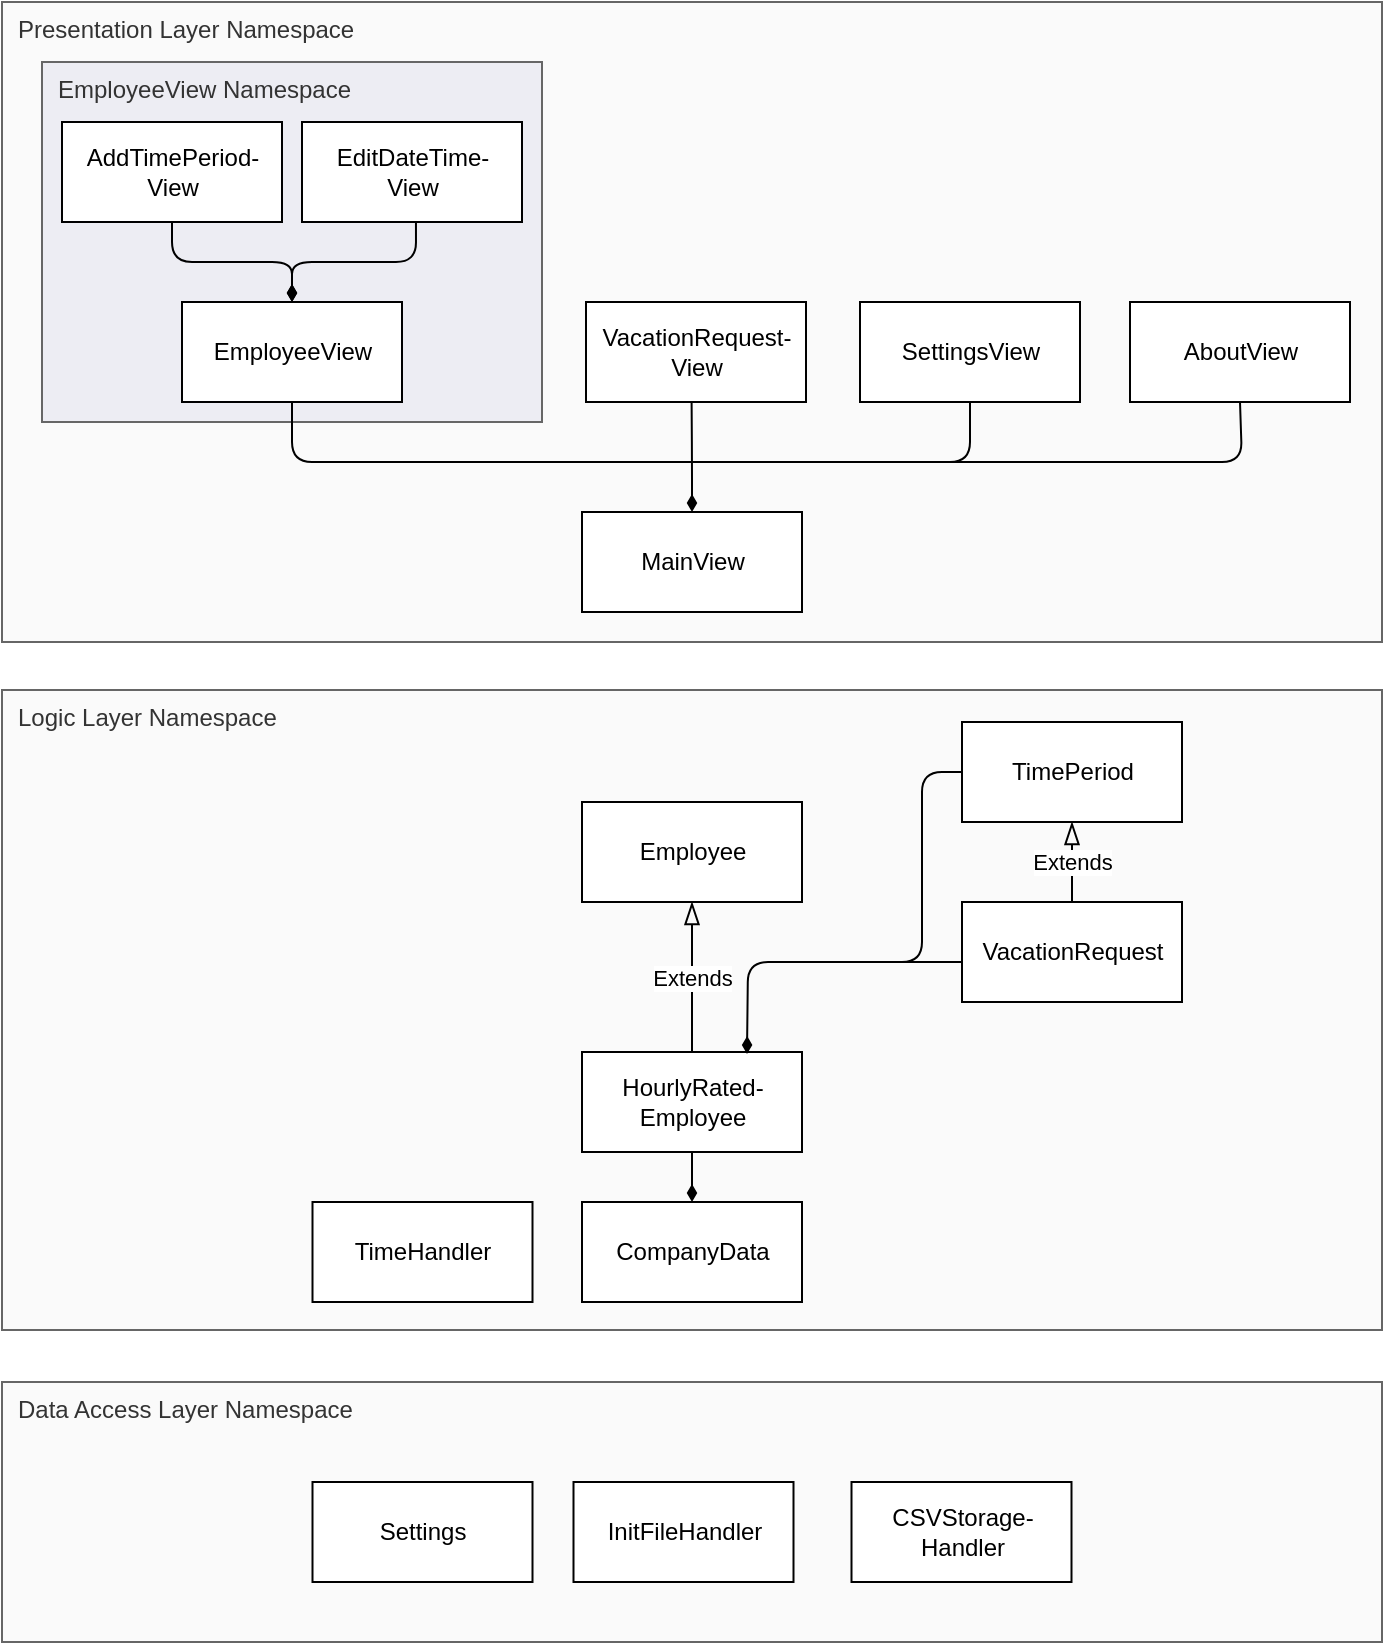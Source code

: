 <mxfile version="19.0.3" type="device"><diagram id="Iw4yHucwecaeY5Cw1xqm" name="Architektur"><mxGraphModel dx="1574" dy="1236" grid="1" gridSize="10" guides="1" tooltips="1" connect="1" arrows="1" fold="1" page="1" pageScale="1" pageWidth="827" pageHeight="1169" math="0" shadow="0"><root><mxCell id="0"/><mxCell id="1" parent="0"/><mxCell id="14" value="Presentation Layer Namespace" style="html=1;align=left;verticalAlign=top;fillColor=#FAFAFA;strokeColor=#666666;fontColor=#333333;spacingLeft=6;connectable=0;allowArrows=0;" parent="1" vertex="1"><mxGeometry x="69" y="175" width="690" height="320" as="geometry"/></mxCell><mxCell id="24" value="" style="edgeStyle=none;html=1;exitX=0.5;exitY=0;exitDx=0;exitDy=0;entryX=0.48;entryY=0.987;entryDx=0;entryDy=0;entryPerimeter=0;startArrow=diamondThin;startFill=1;endArrow=none;endFill=0;" parent="1" source="6" target="10" edge="1"><mxGeometry relative="1" as="geometry"><mxPoint x="429" y="405" as="targetPoint"/><Array as="points"><mxPoint x="414" y="405"/></Array></mxGeometry></mxCell><mxCell id="6" value="MainView" style="html=1;" parent="1" vertex="1"><mxGeometry x="359" y="430" width="110" height="50" as="geometry"/></mxCell><mxCell id="7" value="AboutView" style="html=1;" parent="1" vertex="1"><mxGeometry x="633" y="325" width="110" height="50" as="geometry"/></mxCell><mxCell id="8" value="SettingsView" style="html=1;" parent="1" vertex="1"><mxGeometry x="498" y="325" width="110" height="50" as="geometry"/></mxCell><mxCell id="10" value="VacationRequest-&lt;br&gt;View" style="html=1;" parent="1" vertex="1"><mxGeometry x="361" y="325" width="110" height="50" as="geometry"/></mxCell><mxCell id="16" value="EmployeeView Namespace" style="html=1;align=left;verticalAlign=top;fillColor=#EDEDF3;fontColor=#333333;strokeColor=#666666;spacingLeft=6;allowArrows=0;connectable=0;" parent="1" vertex="1"><mxGeometry x="89" y="205" width="250" height="180" as="geometry"/></mxCell><mxCell id="11" value="EmployeeView" style="html=1;" parent="1" vertex="1"><mxGeometry x="159" y="325" width="110" height="50" as="geometry"/></mxCell><mxCell id="12" value="AddTimePeriod-&lt;br&gt;View" style="html=1;" parent="1" vertex="1"><mxGeometry x="99" y="235" width="110" height="50" as="geometry"/></mxCell><mxCell id="13" value="EditDateTime-&lt;br&gt;View" style="html=1;" parent="1" vertex="1"><mxGeometry x="219" y="235" width="110" height="50" as="geometry"/></mxCell><mxCell id="18" value="AboutView" style="html=1;" parent="1" vertex="1"><mxGeometry x="159" y="325" width="110" height="50" as="geometry"/></mxCell><mxCell id="19" value="SettingsView" style="html=1;" parent="1" vertex="1"><mxGeometry x="159" y="325" width="110" height="50" as="geometry"/></mxCell><mxCell id="20" value="EmployeeView" style="html=1;" parent="1" vertex="1"><mxGeometry x="159" y="325" width="110" height="50" as="geometry"/></mxCell><mxCell id="27" value="" style="endArrow=none;html=1;entryX=0.5;entryY=1;entryDx=0;entryDy=0;" parent="1" target="8" edge="1"><mxGeometry width="50" height="50" relative="1" as="geometry"><mxPoint x="409" y="405" as="sourcePoint"/><mxPoint x="549" y="405" as="targetPoint"/><Array as="points"><mxPoint x="553" y="405"/></Array></mxGeometry></mxCell><mxCell id="28" value="" style="endArrow=none;html=1;" parent="1" edge="1"><mxGeometry width="50" height="50" relative="1" as="geometry"><mxPoint x="309" y="405" as="sourcePoint"/><mxPoint x="419" y="405" as="targetPoint"/></mxGeometry></mxCell><mxCell id="29" value="" style="endArrow=none;html=1;exitX=0.5;exitY=1;exitDx=0;exitDy=0;" parent="1" source="20" edge="1"><mxGeometry width="50" height="50" relative="1" as="geometry"><mxPoint x="199" y="405" as="sourcePoint"/><mxPoint x="419" y="405" as="targetPoint"/><Array as="points"><mxPoint x="214" y="405"/></Array></mxGeometry></mxCell><mxCell id="30" value="" style="endArrow=none;html=1;entryX=0.5;entryY=1;entryDx=0;entryDy=0;" parent="1" target="7" edge="1"><mxGeometry width="50" height="50" relative="1" as="geometry"><mxPoint x="539" y="405" as="sourcePoint"/><mxPoint x="699" y="415" as="targetPoint"/><Array as="points"><mxPoint x="689" y="405"/></Array></mxGeometry></mxCell><mxCell id="31" value="" style="edgeStyle=none;html=1;startArrow=diamondThin;startFill=1;endArrow=none;endFill=0;entryX=0.518;entryY=1.008;entryDx=0;entryDy=0;entryPerimeter=0;" parent="1" source="20" target="13" edge="1"><mxGeometry relative="1" as="geometry"><mxPoint x="424" y="440" as="sourcePoint"/><mxPoint x="423.8" y="384.35" as="targetPoint"/><Array as="points"><mxPoint x="214" y="305"/><mxPoint x="276" y="305"/></Array></mxGeometry></mxCell><mxCell id="32" value="" style="edgeStyle=none;html=1;startArrow=diamondThin;startFill=1;endArrow=none;endFill=0;entryX=0.5;entryY=1;entryDx=0;entryDy=0;exitX=0.5;exitY=0;exitDx=0;exitDy=0;" parent="1" source="20" target="12" edge="1"><mxGeometry relative="1" as="geometry"><mxPoint x="224" y="335" as="sourcePoint"/><mxPoint x="285.98" y="295.4" as="targetPoint"/><Array as="points"><mxPoint x="214" y="305"/><mxPoint x="154" y="305"/></Array></mxGeometry></mxCell><mxCell id="33" value="Logic Layer Namespace" style="html=1;align=left;verticalAlign=top;fillColor=#FAFAFA;strokeColor=#666666;fontColor=#333333;spacingLeft=6;connectable=0;allowArrows=0;" parent="1" vertex="1"><mxGeometry x="69" y="519" width="690" height="320" as="geometry"/></mxCell><mxCell id="34" value="CompanyData" style="html=1;" parent="1" vertex="1"><mxGeometry x="359" y="775" width="110" height="50" as="geometry"/></mxCell><mxCell id="35" value="HourlyRated-&lt;br&gt;Employee" style="html=1;" parent="1" vertex="1"><mxGeometry x="359" y="700" width="110" height="50" as="geometry"/></mxCell><mxCell id="36" value="Employee" style="html=1;" parent="1" vertex="1"><mxGeometry x="359" y="575" width="110" height="50" as="geometry"/></mxCell><mxCell id="37" value="TimePeriod" style="html=1;" parent="1" vertex="1"><mxGeometry x="549" y="535" width="110" height="50" as="geometry"/></mxCell><mxCell id="38" value="VacationRequest" style="html=1;" parent="1" vertex="1"><mxGeometry x="549" y="625" width="110" height="50" as="geometry"/></mxCell><mxCell id="39" value="" style="edgeStyle=none;html=1;exitX=0.5;exitY=0;exitDx=0;exitDy=0;startArrow=diamondThin;startFill=1;endArrow=none;endFill=0;entryX=0.5;entryY=1;entryDx=0;entryDy=0;" parent="1" source="34" target="35" edge="1"><mxGeometry relative="1" as="geometry"><mxPoint x="424" y="440" as="sourcePoint"/><mxPoint x="459" y="685" as="targetPoint"/><Array as="points"/></mxGeometry></mxCell><mxCell id="40" value="Extends" style="endArrow=blockThin;endSize=9;endFill=0;html=1;exitX=0.5;exitY=0;exitDx=0;exitDy=0;entryX=0.5;entryY=1;entryDx=0;entryDy=0;" parent="1" source="35" target="36" edge="1"><mxGeometry width="160" relative="1" as="geometry"><mxPoint x="359" y="715" as="sourcePoint"/><mxPoint x="519" y="715" as="targetPoint"/></mxGeometry></mxCell><mxCell id="41" value="" style="edgeStyle=none;html=1;exitX=0.75;exitY=0;exitDx=0;exitDy=0;startArrow=diamondThin;startFill=1;endArrow=none;endFill=0;" parent="1" edge="1"><mxGeometry relative="1" as="geometry"><mxPoint x="441.5" y="701" as="sourcePoint"/><mxPoint x="549" y="655" as="targetPoint"/><Array as="points"><mxPoint x="442" y="655"/></Array></mxGeometry></mxCell><mxCell id="42" value="" style="endArrow=none;html=1;endSize=9;entryX=0;entryY=0.5;entryDx=0;entryDy=0;" parent="1" target="37" edge="1"><mxGeometry width="50" height="50" relative="1" as="geometry"><mxPoint x="489" y="655" as="sourcePoint"/><mxPoint x="539" y="555" as="targetPoint"/><Array as="points"><mxPoint x="529" y="655"/><mxPoint x="529" y="560"/></Array></mxGeometry></mxCell><mxCell id="43" value="Extends" style="endArrow=blockThin;endSize=9;endFill=0;html=1;exitX=0.5;exitY=0;exitDx=0;exitDy=0;entryX=0.5;entryY=1;entryDx=0;entryDy=0;" parent="1" source="38" target="37" edge="1"><mxGeometry width="160" relative="1" as="geometry"><mxPoint x="424" y="710" as="sourcePoint"/><mxPoint x="424" y="635" as="targetPoint"/></mxGeometry></mxCell><mxCell id="46" value="TimeHandler" style="html=1;" parent="1" vertex="1"><mxGeometry x="224.25" y="775" width="110" height="50" as="geometry"/></mxCell><mxCell id="47" value="Data Access Layer Namespace" style="html=1;align=left;verticalAlign=top;fillColor=#FAFAFA;strokeColor=#666666;fontColor=#333333;spacingLeft=6;connectable=0;allowArrows=0;" parent="1" vertex="1"><mxGeometry x="69" y="865" width="690" height="130" as="geometry"/></mxCell><mxCell id="50" value="" style="group" parent="1" vertex="1" connectable="0"><mxGeometry x="224.25" y="915" width="379.5" height="50" as="geometry"/></mxCell><mxCell id="48" value="InitFileHandler" style="html=1;" parent="50" vertex="1"><mxGeometry x="130.5" width="110" height="50" as="geometry"/></mxCell><mxCell id="49" value="CSVStorage-&lt;br&gt;Handler" style="html=1;" parent="50" vertex="1"><mxGeometry x="269.5" width="110" height="50" as="geometry"/></mxCell><mxCell id="45" value="Settings" style="html=1;" parent="50" vertex="1"><mxGeometry width="110" height="50" as="geometry"/></mxCell></root></mxGraphModel></diagram></mxfile>